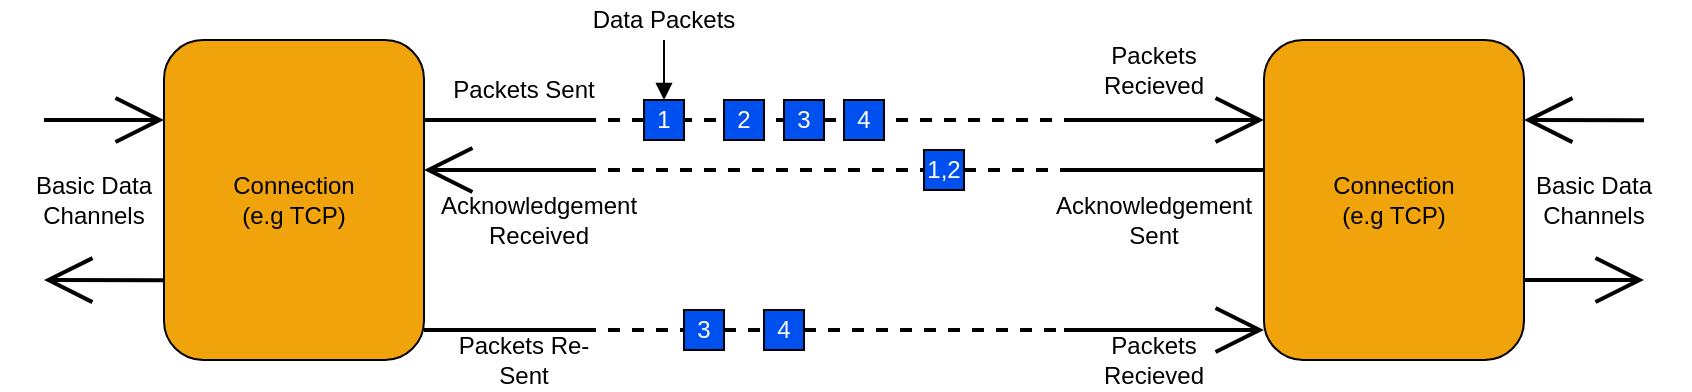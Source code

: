 <mxfile>
    <diagram id="XDevFJabtxxzxiTi5YXR" name="Page-1">
        <mxGraphModel dx="1791" dy="930" grid="1" gridSize="10" guides="1" tooltips="1" connect="1" arrows="1" fold="1" page="1" pageScale="1" pageWidth="850" pageHeight="1100" math="0" shadow="0">
            <root>
                <mxCell id="0"/>
                <mxCell id="1" parent="0"/>
                <mxCell id="2" style="edgeStyle=none;html=1;exitX=1;exitY=0.25;exitDx=0;exitDy=0;endArrow=none;endFill=0;strokeWidth=2;" edge="1" parent="1" source="3">
                    <mxGeometry relative="1" as="geometry">
                        <mxPoint x="230" y="70" as="targetPoint"/>
                    </mxGeometry>
                </mxCell>
                <mxCell id="3" value="Connection&lt;br&gt;(e.g TCP)" style="rounded=1;whiteSpace=wrap;html=1;fillColor=#f0a30a;fontColor=#000000;strokeColor=#000000;" vertex="1" parent="1">
                    <mxGeometry x="20" y="30" width="130" height="160" as="geometry"/>
                </mxCell>
                <mxCell id="4" value="Connection&lt;br&gt;(e.g TCP)" style="rounded=1;whiteSpace=wrap;html=1;fillColor=#f0a30a;fontColor=#000000;strokeColor=#000000;" vertex="1" parent="1">
                    <mxGeometry x="570" y="30" width="130" height="160" as="geometry"/>
                </mxCell>
                <mxCell id="6" value="" style="endArrow=none;dashed=1;html=1;strokeWidth=2;" edge="1" parent="1">
                    <mxGeometry width="50" height="50" relative="1" as="geometry">
                        <mxPoint x="230" y="70" as="sourcePoint"/>
                        <mxPoint x="470" y="70" as="targetPoint"/>
                    </mxGeometry>
                </mxCell>
                <mxCell id="7" style="edgeStyle=none;html=1;endArrow=open;endFill=0;entryX=0;entryY=0.25;entryDx=0;entryDy=0;strokeWidth=2;endSize=20;" edge="1" parent="1" target="4">
                    <mxGeometry relative="1" as="geometry">
                        <mxPoint x="250" y="80" as="targetPoint"/>
                        <mxPoint x="470" y="70" as="sourcePoint"/>
                    </mxGeometry>
                </mxCell>
                <mxCell id="8" value="Packets Recieved" style="text;html=1;strokeColor=none;fillColor=none;align=center;verticalAlign=middle;whiteSpace=wrap;rounded=0;" vertex="1" parent="1">
                    <mxGeometry x="480" y="30" width="70" height="30" as="geometry"/>
                </mxCell>
                <mxCell id="9" style="edgeStyle=none;html=1;endArrow=none;endFill=0;strokeWidth=2;entryX=0;entryY=0.75;entryDx=0;entryDy=0;" edge="1" parent="1">
                    <mxGeometry relative="1" as="geometry">
                        <mxPoint x="570" y="95" as="targetPoint"/>
                        <mxPoint x="470" y="95" as="sourcePoint"/>
                    </mxGeometry>
                </mxCell>
                <mxCell id="10" style="edgeStyle=none;html=1;endArrow=open;endFill=0;entryX=1;entryY=0.75;entryDx=0;entryDy=0;strokeWidth=2;endSize=20;" edge="1" parent="1">
                    <mxGeometry relative="1" as="geometry">
                        <mxPoint x="150" y="95" as="targetPoint"/>
                        <mxPoint x="230" y="95" as="sourcePoint"/>
                    </mxGeometry>
                </mxCell>
                <mxCell id="11" value="" style="endArrow=none;dashed=1;html=1;strokeWidth=2;startArrow=none;" edge="1" parent="1" source="40">
                    <mxGeometry width="50" height="50" relative="1" as="geometry">
                        <mxPoint x="230" y="95" as="sourcePoint"/>
                        <mxPoint x="470" y="95" as="targetPoint"/>
                    </mxGeometry>
                </mxCell>
                <mxCell id="14" style="edgeStyle=none;html=1;endArrow=open;endFill=0;entryX=0;entryY=0.25;entryDx=0;entryDy=0;strokeWidth=2;endSize=20;" edge="1" parent="1">
                    <mxGeometry relative="1" as="geometry">
                        <mxPoint x="20" y="70" as="targetPoint"/>
                        <mxPoint x="-40" y="70" as="sourcePoint"/>
                    </mxGeometry>
                </mxCell>
                <mxCell id="15" value="Packets Sent" style="text;html=1;strokeColor=none;fillColor=none;align=center;verticalAlign=middle;whiteSpace=wrap;rounded=0;" vertex="1" parent="1">
                    <mxGeometry x="160" y="40" width="80" height="30" as="geometry"/>
                </mxCell>
                <mxCell id="16" style="edgeStyle=none;html=1;endArrow=open;endFill=0;strokeWidth=2;endSize=20;" edge="1" parent="1">
                    <mxGeometry relative="1" as="geometry">
                        <mxPoint x="-40" y="150" as="targetPoint"/>
                        <mxPoint x="20" y="150.16" as="sourcePoint"/>
                    </mxGeometry>
                </mxCell>
                <mxCell id="17" value="Basic Data Channels" style="text;html=1;strokeColor=none;fillColor=none;align=center;verticalAlign=middle;whiteSpace=wrap;rounded=0;" vertex="1" parent="1">
                    <mxGeometry x="-50" y="95" width="70" height="30" as="geometry"/>
                </mxCell>
                <mxCell id="18" style="edgeStyle=none;html=1;endArrow=open;endFill=0;entryX=0;entryY=0.25;entryDx=0;entryDy=0;strokeWidth=2;endSize=20;" edge="1" parent="1">
                    <mxGeometry relative="1" as="geometry">
                        <mxPoint x="760" y="150" as="targetPoint"/>
                        <mxPoint x="700" y="150" as="sourcePoint"/>
                    </mxGeometry>
                </mxCell>
                <mxCell id="19" style="edgeStyle=none;html=1;endArrow=open;endFill=0;strokeWidth=2;endSize=20;" edge="1" parent="1">
                    <mxGeometry relative="1" as="geometry">
                        <mxPoint x="700" y="70.0" as="targetPoint"/>
                        <mxPoint x="760" y="70.16" as="sourcePoint"/>
                    </mxGeometry>
                </mxCell>
                <mxCell id="20" value="Basic Data Channels" style="text;html=1;strokeColor=none;fillColor=none;align=center;verticalAlign=middle;whiteSpace=wrap;rounded=0;" vertex="1" parent="1">
                    <mxGeometry x="700" y="95" width="70" height="30" as="geometry"/>
                </mxCell>
                <mxCell id="48" style="edgeStyle=none;html=1;exitX=0.5;exitY=1;exitDx=0;exitDy=0;entryX=0.5;entryY=0;entryDx=0;entryDy=0;endArrow=block;endFill=1;" edge="1" parent="1" source="21" target="33">
                    <mxGeometry relative="1" as="geometry"/>
                </mxCell>
                <mxCell id="21" value="Data Packets" style="text;html=1;strokeColor=none;fillColor=none;align=center;verticalAlign=middle;whiteSpace=wrap;rounded=0;" vertex="1" parent="1">
                    <mxGeometry x="230" y="10" width="80" height="20" as="geometry"/>
                </mxCell>
                <mxCell id="22" value="Acknowledgement Received" style="text;html=1;strokeColor=none;fillColor=none;align=center;verticalAlign=middle;whiteSpace=wrap;rounded=0;" vertex="1" parent="1">
                    <mxGeometry x="165" y="105" width="85" height="30" as="geometry"/>
                </mxCell>
                <mxCell id="23" value="Acknowledgement Sent" style="text;html=1;strokeColor=none;fillColor=none;align=center;verticalAlign=middle;whiteSpace=wrap;rounded=0;" vertex="1" parent="1">
                    <mxGeometry x="470" y="105" width="90" height="30" as="geometry"/>
                </mxCell>
                <mxCell id="28" style="edgeStyle=none;html=1;exitX=1;exitY=0.25;exitDx=0;exitDy=0;endArrow=none;endFill=0;strokeWidth=2;" edge="1" parent="1">
                    <mxGeometry relative="1" as="geometry">
                        <mxPoint x="230" y="175" as="targetPoint"/>
                        <mxPoint x="150" y="175" as="sourcePoint"/>
                    </mxGeometry>
                </mxCell>
                <mxCell id="29" value="" style="endArrow=none;dashed=1;html=1;strokeWidth=2;startArrow=none;" edge="1" parent="1" source="44">
                    <mxGeometry width="50" height="50" relative="1" as="geometry">
                        <mxPoint x="230" y="175" as="sourcePoint"/>
                        <mxPoint x="470" y="175" as="targetPoint"/>
                    </mxGeometry>
                </mxCell>
                <mxCell id="30" style="edgeStyle=none;html=1;endArrow=open;endFill=0;entryX=0;entryY=0.25;entryDx=0;entryDy=0;strokeWidth=2;endSize=20;" edge="1" parent="1">
                    <mxGeometry relative="1" as="geometry">
                        <mxPoint x="570" y="175" as="targetPoint"/>
                        <mxPoint x="470" y="175" as="sourcePoint"/>
                    </mxGeometry>
                </mxCell>
                <mxCell id="31" value="Packets Recieved" style="text;html=1;strokeColor=none;fillColor=none;align=center;verticalAlign=middle;whiteSpace=wrap;rounded=0;" vertex="1" parent="1">
                    <mxGeometry x="480" y="175" width="70" height="30" as="geometry"/>
                </mxCell>
                <mxCell id="32" value="Packets Re-Sent" style="text;html=1;strokeColor=none;fillColor=none;align=center;verticalAlign=middle;whiteSpace=wrap;rounded=0;" vertex="1" parent="1">
                    <mxGeometry x="160" y="175" width="80" height="30" as="geometry"/>
                </mxCell>
                <mxCell id="33" value="1" style="rounded=0;whiteSpace=wrap;html=1;strokeColor=#000000;fillColor=#0050ef;fontColor=#ffffff;" vertex="1" parent="1">
                    <mxGeometry x="260" y="60" width="20" height="20" as="geometry"/>
                </mxCell>
                <mxCell id="34" value="2" style="rounded=0;whiteSpace=wrap;html=1;strokeColor=#000000;fillColor=#0050ef;fontColor=#ffffff;" vertex="1" parent="1">
                    <mxGeometry x="300" y="60" width="20" height="20" as="geometry"/>
                </mxCell>
                <mxCell id="35" value="3" style="rounded=0;whiteSpace=wrap;html=1;strokeColor=#000000;fillColor=#0050ef;fontColor=#ffffff;" vertex="1" parent="1">
                    <mxGeometry x="330" y="60" width="20" height="20" as="geometry"/>
                </mxCell>
                <mxCell id="36" value="4" style="rounded=0;whiteSpace=wrap;html=1;strokeColor=#000000;fillColor=#0050ef;fontColor=#ffffff;" vertex="1" parent="1">
                    <mxGeometry x="360" y="60" width="20" height="20" as="geometry"/>
                </mxCell>
                <mxCell id="40" value="1,2" style="rounded=0;whiteSpace=wrap;html=1;strokeColor=#000000;fillColor=#0050ef;fontColor=#ffffff;" vertex="1" parent="1">
                    <mxGeometry x="400" y="85" width="20" height="20" as="geometry"/>
                </mxCell>
                <mxCell id="41" value="" style="endArrow=none;dashed=1;html=1;strokeWidth=2;" edge="1" parent="1" target="40">
                    <mxGeometry width="50" height="50" relative="1" as="geometry">
                        <mxPoint x="230" y="95" as="sourcePoint"/>
                        <mxPoint x="470" y="95" as="targetPoint"/>
                    </mxGeometry>
                </mxCell>
                <mxCell id="42" value="3" style="rounded=0;whiteSpace=wrap;html=1;strokeColor=#000000;fillColor=#0050ef;fontColor=#ffffff;" vertex="1" parent="1">
                    <mxGeometry x="280" y="165" width="20" height="20" as="geometry"/>
                </mxCell>
                <mxCell id="43" value="" style="endArrow=none;dashed=1;html=1;strokeWidth=2;" edge="1" parent="1" target="42">
                    <mxGeometry width="50" height="50" relative="1" as="geometry">
                        <mxPoint x="230" y="175" as="sourcePoint"/>
                        <mxPoint x="470" y="175" as="targetPoint"/>
                    </mxGeometry>
                </mxCell>
                <mxCell id="44" value="4" style="rounded=0;whiteSpace=wrap;html=1;strokeColor=#000000;fillColor=#0050ef;fontColor=#ffffff;" vertex="1" parent="1">
                    <mxGeometry x="320" y="165" width="20" height="20" as="geometry"/>
                </mxCell>
                <mxCell id="45" value="" style="endArrow=none;dashed=1;html=1;strokeWidth=2;startArrow=none;" edge="1" parent="1" source="42" target="44">
                    <mxGeometry width="50" height="50" relative="1" as="geometry">
                        <mxPoint x="300" y="175" as="sourcePoint"/>
                        <mxPoint x="470" y="175" as="targetPoint"/>
                    </mxGeometry>
                </mxCell>
            </root>
        </mxGraphModel>
    </diagram>
</mxfile>